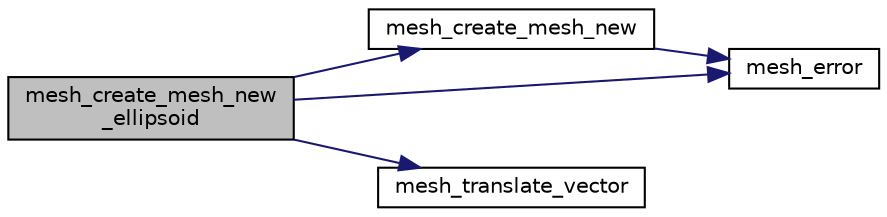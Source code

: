 digraph "mesh_create_mesh_new_ellipsoid"
{
  edge [fontname="Helvetica",fontsize="10",labelfontname="Helvetica",labelfontsize="10"];
  node [fontname="Helvetica",fontsize="10",shape=record];
  rankdir="LR";
  Node1 [label="mesh_create_mesh_new\l_ellipsoid",height=0.2,width=0.4,color="black", fillcolor="grey75", style="filled", fontcolor="black"];
  Node1 -> Node2 [color="midnightblue",fontsize="10",style="solid",fontname="Helvetica"];
  Node2 [label="mesh_create_mesh_new",height=0.2,width=0.4,color="black", fillcolor="white", style="filled",URL="$meshcreate_8c.html#ac84ad979c868a2fb0f1a89aa2c56e2a7",tooltip="Creates a new mesh. "];
  Node2 -> Node3 [color="midnightblue",fontsize="10",style="solid",fontname="Helvetica"];
  Node3 [label="mesh_error",height=0.2,width=0.4,color="black", fillcolor="white", style="filled",URL="$mesherror_8c.html#ae7b8a7a865a69704e4ed00410111749a",tooltip="Displays error message and exits. "];
  Node1 -> Node3 [color="midnightblue",fontsize="10",style="solid",fontname="Helvetica"];
  Node1 -> Node4 [color="midnightblue",fontsize="10",style="solid",fontname="Helvetica"];
  Node4 [label="mesh_translate_vector",height=0.2,width=0.4,color="black", fillcolor="white", style="filled",URL="$meshtransform_8c.html#a2922bc63296fdeeeeee474f7f82132d3",tooltip="Translates a mesh by a given 3-d vector. "];
}

